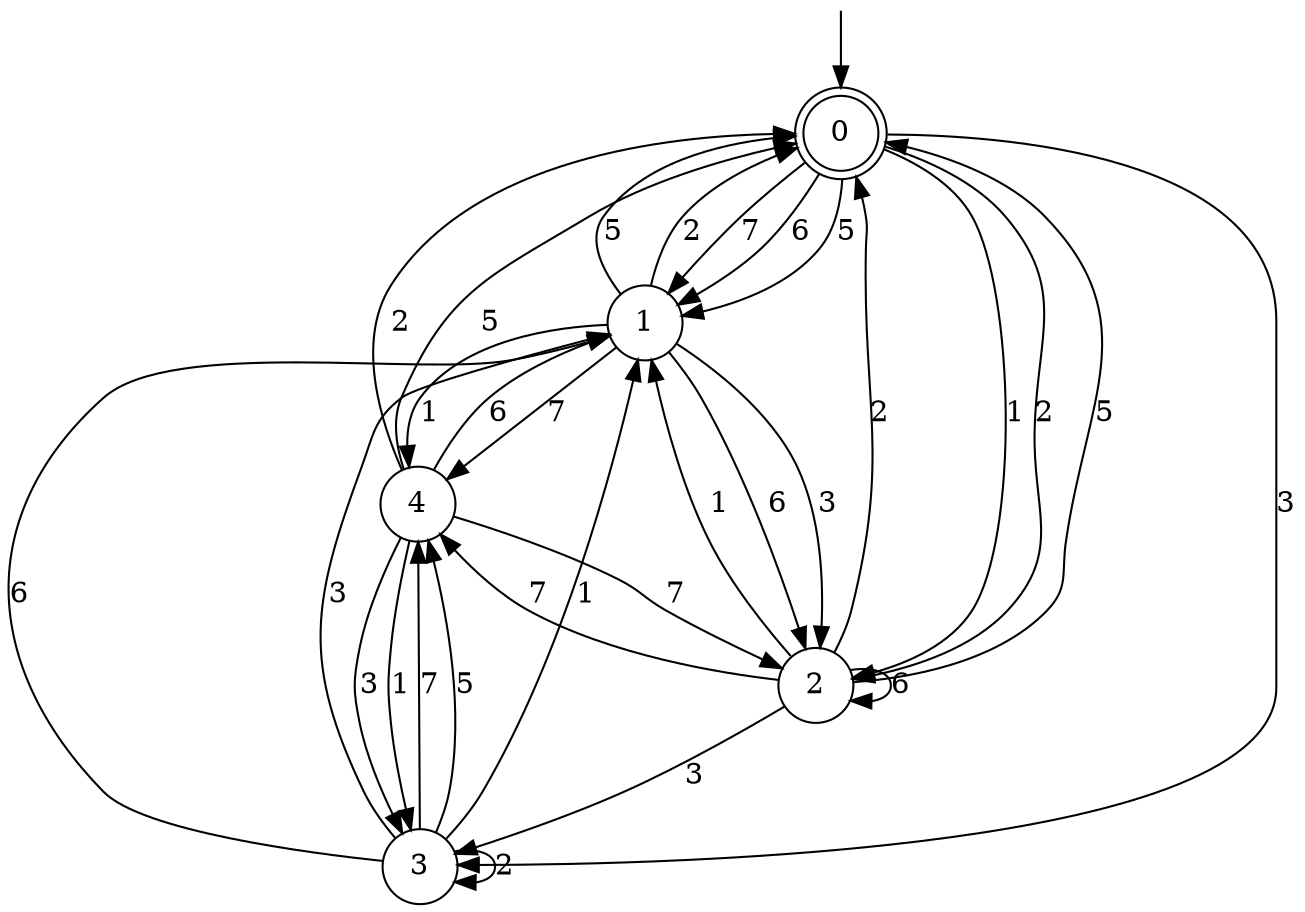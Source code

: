 digraph g {

	s0 [shape="doublecircle" label="0"];
	s1 [shape="circle" label="1"];
	s2 [shape="circle" label="2"];
	s3 [shape="circle" label="3"];
	s4 [shape="circle" label="4"];
	s0 -> s1 [label="7"];
	s0 -> s2 [label="1"];
	s0 -> s1 [label="6"];
	s0 -> s1 [label="5"];
	s0 -> s2 [label="2"];
	s0 -> s3 [label="3"];
	s1 -> s4 [label="7"];
	s1 -> s4 [label="1"];
	s1 -> s2 [label="6"];
	s1 -> s0 [label="5"];
	s1 -> s0 [label="2"];
	s1 -> s2 [label="3"];
	s2 -> s4 [label="7"];
	s2 -> s1 [label="1"];
	s2 -> s2 [label="6"];
	s2 -> s0 [label="5"];
	s2 -> s0 [label="2"];
	s2 -> s3 [label="3"];
	s3 -> s4 [label="7"];
	s3 -> s1 [label="1"];
	s3 -> s1 [label="6"];
	s3 -> s4 [label="5"];
	s3 -> s3 [label="2"];
	s3 -> s1 [label="3"];
	s4 -> s2 [label="7"];
	s4 -> s3 [label="1"];
	s4 -> s1 [label="6"];
	s4 -> s0 [label="5"];
	s4 -> s0 [label="2"];
	s4 -> s3 [label="3"];

__start0 [label="" shape="none" width="0" height="0"];
__start0 -> s0;

}
